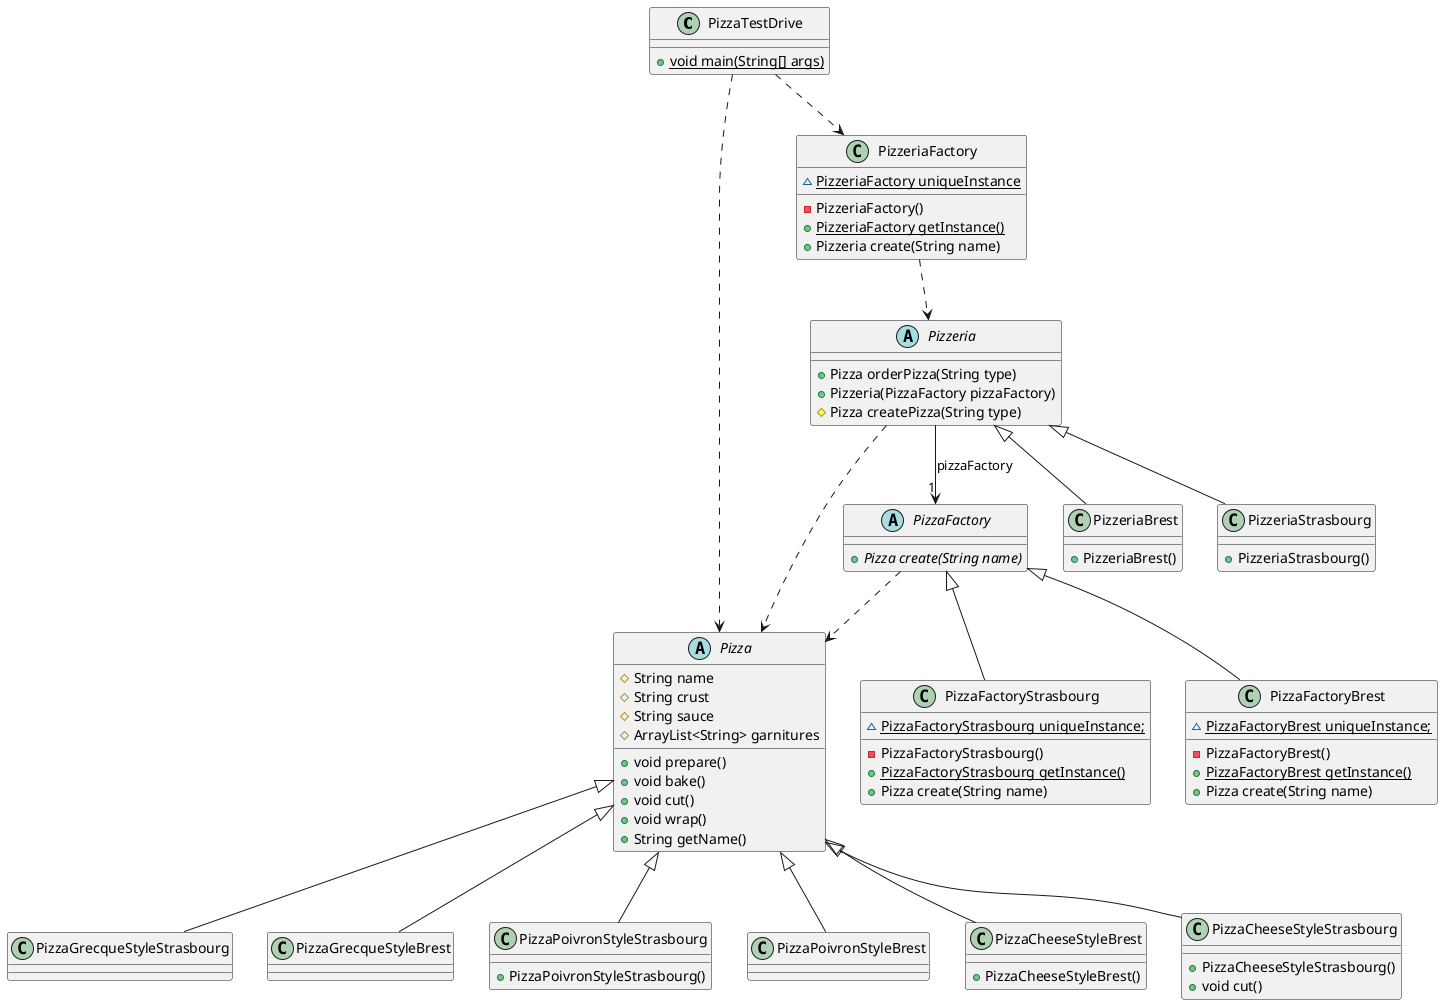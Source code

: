 @startuml




class PizzaTestDrive [[java:appli.PizzaTestDrive]] {
	+{static}void main(String[] args)
}
abstract class Pizza [[java:pizza.Pizza]] {
	#String name
	#String crust
	#String sauce
	#ArrayList<String> garnitures
	+void prepare()
	+void bake()
	+void cut()
	+void wrap()
	+String getName()
}

abstract class PizzaFactory [[java:pizza.factory.PizzaFactory]] {
	+{abstract}Pizza create(String name)
}

class PizzaFactoryStrasbourg [[java:pizza.factory.impl.PizzaFactoryStrasbourg]] {
	~{static}PizzaFactoryStrasbourg uniqueInstance;

	-PizzaFactoryStrasbourg()
	+{static}PizzaFactoryStrasbourg getInstance()
	+Pizza create(String name)
}

class PizzaFactory [[java:pizza.factory.PizzaFactory]] {
}
PizzaFactory <|-- PizzaFactoryStrasbourg

class PizzaFactoryBrest [[java:pizza.factory.impl.PizzaFactoryBrest]] {

	~{static}PizzaFactoryBrest uniqueInstance;

	-PizzaFactoryBrest()
	+{static}PizzaFactoryBrest getInstance()
	+Pizza create(String name)
}
class PizzaFactory [[java:pizza.factory.PizzaFactory]] {
}
PizzaFactory <|-- PizzaFactoryBrest
class PizzaGrecqueStyleStrasbourg [[java:pizza.impl.PizzaGrecqueStyleStrasbourg]] {
}
abstract class Pizza [[java:pizza.Pizza]] {
}
Pizza <|-- PizzaGrecqueStyleStrasbourg
class PizzaGrecqueStyleBrest [[java:pizza.impl.PizzaGrecqueStyleBrest]] {
}

Pizza <|-- PizzaGrecqueStyleBrest
class PizzaPoivronStyleStrasbourg [[java:pizza.impl.PizzaPoivronStyleStrasbourg]] {
	+PizzaPoivronStyleStrasbourg()
}

Pizza <|-- PizzaPoivronStyleStrasbourg
class PizzaPoivronStyleBrest [[java:pizza.impl.PizzaPoivronStyleBrest]] {
}

Pizza <|-- PizzaPoivronStyleBrest
class PizzaCheeseStyleBrest [[java:pizza.impl.PizzaCheeseStyleBrest]] {
	+PizzaCheeseStyleBrest()
}
Pizza <|-- PizzaCheeseStyleBrest
class PizzaCheeseStyleStrasbourg [[java:pizza.impl.PizzaCheeseStyleStrasbourg]] {
	+PizzaCheeseStyleStrasbourg()
	+void cut()
}


Pizza <|-- PizzaCheeseStyleStrasbourg
abstract class Pizzeria [[java:pizzeria.Pizzeria]] {
	+Pizza orderPizza(String type)
	+Pizzeria(PizzaFactory pizzaFactory)
	#Pizza createPizza(String type)
}
abstract class PizzaFactory [[java:pizza.factory.PizzaFactory]] {
}
Pizzeria --> "1" PizzaFactory : pizzaFactory
class PizzeriaFactory [[java:pizzeria.factory.PizzeriaFactory]] {
	~{static}PizzeriaFactory uniqueInstance
	-PizzeriaFactory()
	+{static}PizzeriaFactory getInstance()
	+Pizzeria create(String name)
}
class PizzeriaBrest [[java:pizzeria.impl.PizzeriaBrest]] {
	+PizzeriaBrest()
}
class Pizzeria [[java:pizzeria.Pizzeria]] {
}
Pizzeria <|-- PizzeriaBrest
class PizzeriaStrasbourg [[java:pizzeria.impl.PizzeriaStrasbourg]] {
	+PizzeriaStrasbourg()
}
abstract class Pizzeria [[java:pizzeria.Pizzeria]] {
}
Pizzeria <|-- PizzeriaStrasbourg


 PizzaTestDrive ..> PizzeriaFactory
 PizzaTestDrive ..> Pizza
 PizzeriaFactory ..> Pizzeria
 PizzaFactory ..> Pizza
 Pizzeria ..> Pizza

@enduml